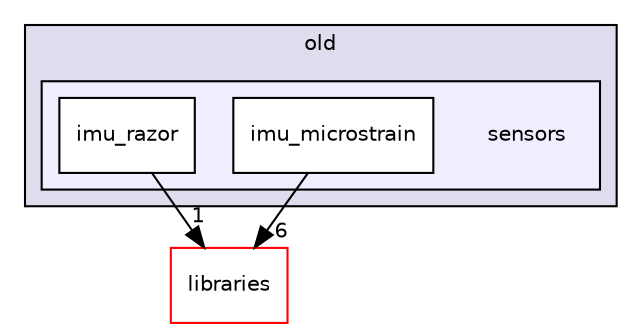 digraph "sensors" {
  compound=true
  node [ fontsize="10", fontname="Helvetica"];
  edge [ labelfontsize="10", labelfontname="Helvetica"];
  subgraph clusterdir_03af1c557e7e0223a3e8cc85239ff557 {
    graph [ bgcolor="#ddddee", pencolor="black", label="old" fontname="Helvetica", fontsize="10", URL="dir_03af1c557e7e0223a3e8cc85239ff557.html"]
  subgraph clusterdir_3a83a7361507c81fa7bd9e0ed09d435b {
    graph [ bgcolor="#eeeeff", pencolor="black", label="" URL="dir_3a83a7361507c81fa7bd9e0ed09d435b.html"];
    dir_3a83a7361507c81fa7bd9e0ed09d435b [shape=plaintext label="sensors"];
    dir_41d020430541058d6a14a6615740d0b7 [shape=box label="imu_microstrain" color="black" fillcolor="white" style="filled" URL="dir_41d020430541058d6a14a6615740d0b7.html"];
    dir_d460620ed73d15be3d2eee557bd67023 [shape=box label="imu_razor" color="black" fillcolor="white" style="filled" URL="dir_d460620ed73d15be3d2eee557bd67023.html"];
  }
  }
  dir_bc0718b08fb2015b8e59c47b2805f60c [shape=box label="libraries" fillcolor="white" style="filled" color="red" URL="dir_bc0718b08fb2015b8e59c47b2805f60c.html"];
  dir_d460620ed73d15be3d2eee557bd67023->dir_bc0718b08fb2015b8e59c47b2805f60c [headlabel="1", labeldistance=1.5 headhref="dir_000047_000000.html"];
  dir_41d020430541058d6a14a6615740d0b7->dir_bc0718b08fb2015b8e59c47b2805f60c [headlabel="6", labeldistance=1.5 headhref="dir_000032_000000.html"];
}
